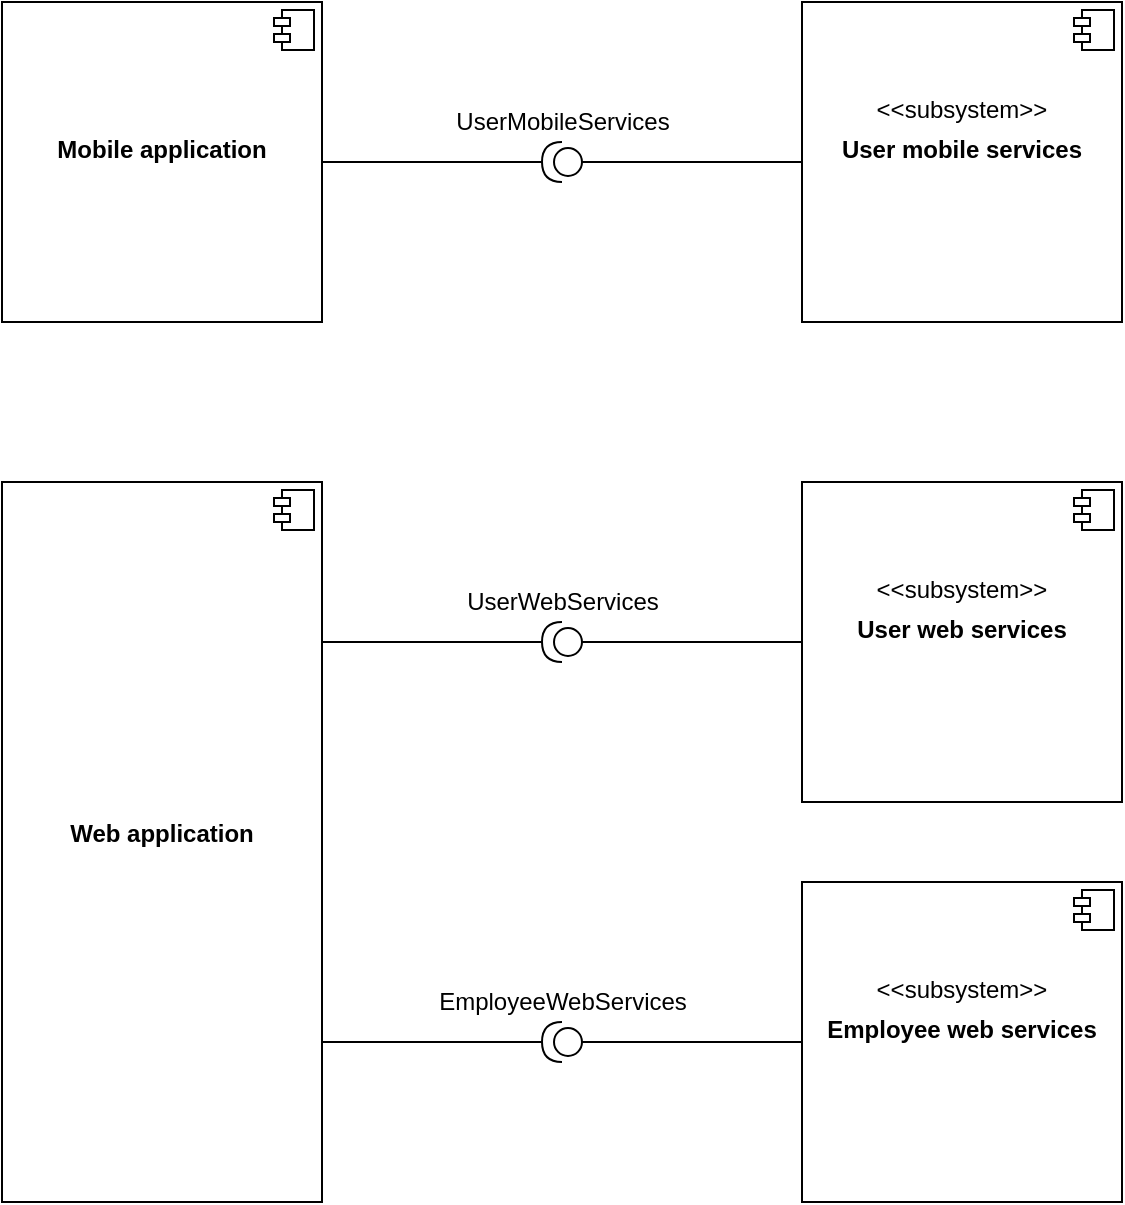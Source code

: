 <mxfile version="12.3.0" type="device" pages="1"><diagram id="MYOpYU2JWOYIby6Hr1v2" name="Page-1"><mxGraphModel dx="1038" dy="548" grid="1" gridSize="10" guides="1" tooltips="1" connect="1" arrows="1" fold="1" page="1" pageScale="1" pageWidth="827" pageHeight="1169" math="0" shadow="0"><root><mxCell id="0"/><mxCell id="1" parent="0"/><mxCell id="pxXzJiJq0pUGANPp5-wS-3" value="&lt;p style=&quot;margin: 6px 0px 0px&quot;&gt;&lt;b&gt;&lt;br&gt;&lt;/b&gt;&lt;/p&gt;&lt;p style=&quot;margin: 6px 0px 0px&quot;&gt;&lt;b&gt;&lt;br&gt;&lt;/b&gt;&lt;/p&gt;&lt;p style=&quot;margin: 6px 0px 0px&quot;&gt;&lt;b&gt;&lt;br&gt;&lt;/b&gt;&lt;/p&gt;&lt;p style=&quot;margin: 6px 0px 0px&quot;&gt;&lt;b&gt;Mobile application&lt;/b&gt;&lt;/p&gt;" style="align=center;overflow=fill;html=1;" vertex="1" parent="1"><mxGeometry x="80" y="160" width="160" height="160" as="geometry"/></mxCell><mxCell id="pxXzJiJq0pUGANPp5-wS-4" value="" style="shape=component;jettyWidth=8;jettyHeight=4;" vertex="1" parent="pxXzJiJq0pUGANPp5-wS-3"><mxGeometry x="1" width="20" height="20" relative="1" as="geometry"><mxPoint x="-24" y="4" as="offset"/></mxGeometry></mxCell><mxCell id="pxXzJiJq0pUGANPp5-wS-5" value="&lt;p style=&quot;margin: 6px 0px 0px&quot;&gt;&lt;b&gt;&lt;br&gt;&lt;/b&gt;&lt;/p&gt;&lt;p style=&quot;margin: 6px 0px 0px&quot;&gt;&lt;b&gt;&lt;br&gt;&lt;/b&gt;&lt;/p&gt;&lt;p style=&quot;margin: 6px 0px 0px&quot;&gt;&amp;lt;&amp;lt;subsystem&amp;gt;&amp;gt;&lt;/p&gt;&lt;p style=&quot;margin: 6px 0px 0px&quot;&gt;&lt;b&gt;User mobile services&lt;/b&gt;&lt;/p&gt;" style="align=center;overflow=fill;html=1;" vertex="1" parent="1"><mxGeometry x="480" y="160" width="160" height="160" as="geometry"/></mxCell><mxCell id="pxXzJiJq0pUGANPp5-wS-6" value="" style="shape=component;jettyWidth=8;jettyHeight=4;" vertex="1" parent="pxXzJiJq0pUGANPp5-wS-5"><mxGeometry x="1" width="20" height="20" relative="1" as="geometry"><mxPoint x="-24" y="4" as="offset"/></mxGeometry></mxCell><mxCell id="pxXzJiJq0pUGANPp5-wS-8" value="" style="shape=providedRequiredInterface;html=1;verticalLabelPosition=bottom;direction=west;" vertex="1" parent="1"><mxGeometry x="350" y="230" width="20" height="20" as="geometry"/></mxCell><mxCell id="pxXzJiJq0pUGANPp5-wS-9" value="" style="line;strokeWidth=1;fillColor=none;align=left;verticalAlign=middle;spacingTop=-1;spacingLeft=3;spacingRight=3;rotatable=0;labelPosition=right;points=[];portConstraint=eastwest;" vertex="1" parent="1"><mxGeometry x="240" y="236" width="110" height="8" as="geometry"/></mxCell><mxCell id="pxXzJiJq0pUGANPp5-wS-10" value="" style="line;strokeWidth=1;fillColor=none;align=left;verticalAlign=middle;spacingTop=-1;spacingLeft=3;spacingRight=3;rotatable=0;labelPosition=right;points=[];portConstraint=eastwest;" vertex="1" parent="1"><mxGeometry x="370" y="236" width="110" height="8" as="geometry"/></mxCell><mxCell id="pxXzJiJq0pUGANPp5-wS-11" value="&lt;p style=&quot;margin: 6px 0px 0px&quot;&gt;&lt;b&gt;&lt;br&gt;&lt;/b&gt;&lt;/p&gt;&lt;p style=&quot;margin: 6px 0px 0px&quot;&gt;&lt;b&gt;&lt;br&gt;&lt;/b&gt;&lt;/p&gt;&lt;p style=&quot;margin: 6px 0px 0px&quot;&gt;&lt;b&gt;&lt;br&gt;&lt;/b&gt;&lt;/p&gt;&lt;p style=&quot;margin: 6px 0px 0px&quot;&gt;&lt;b&gt;&lt;br&gt;&lt;/b&gt;&lt;/p&gt;&lt;p style=&quot;margin: 6px 0px 0px&quot;&gt;&lt;b&gt;&lt;br&gt;&lt;/b&gt;&lt;/p&gt;&lt;p style=&quot;margin: 6px 0px 0px&quot;&gt;&lt;b&gt;&lt;br&gt;&lt;/b&gt;&lt;/p&gt;&lt;p style=&quot;margin: 6px 0px 0px&quot;&gt;&lt;b&gt;&lt;br&gt;&lt;/b&gt;&lt;/p&gt;&lt;p style=&quot;margin: 6px 0px 0px&quot;&gt;&lt;b&gt;&lt;br&gt;&lt;/b&gt;&lt;/p&gt;&lt;p style=&quot;margin: 6px 0px 0px&quot;&gt;&lt;b&gt;Web application&lt;/b&gt;&lt;/p&gt;" style="align=center;overflow=fill;html=1;" vertex="1" parent="1"><mxGeometry x="80" y="400" width="160" height="360" as="geometry"/></mxCell><mxCell id="pxXzJiJq0pUGANPp5-wS-12" value="" style="shape=component;jettyWidth=8;jettyHeight=4;" vertex="1" parent="pxXzJiJq0pUGANPp5-wS-11"><mxGeometry x="1" width="20" height="20" relative="1" as="geometry"><mxPoint x="-24" y="4" as="offset"/></mxGeometry></mxCell><mxCell id="pxXzJiJq0pUGANPp5-wS-13" value="&lt;p style=&quot;margin: 6px 0px 0px&quot;&gt;&lt;b&gt;&lt;br&gt;&lt;/b&gt;&lt;/p&gt;&lt;p style=&quot;margin: 6px 0px 0px&quot;&gt;&lt;b&gt;&lt;br&gt;&lt;/b&gt;&lt;/p&gt;&lt;p style=&quot;margin: 6px 0px 0px&quot;&gt;&amp;lt;&amp;lt;subsystem&amp;gt;&amp;gt;&lt;/p&gt;&lt;p style=&quot;margin: 6px 0px 0px&quot;&gt;&lt;b&gt;User web services&lt;/b&gt;&lt;/p&gt;" style="align=center;overflow=fill;html=1;" vertex="1" parent="1"><mxGeometry x="480" y="400" width="160" height="160" as="geometry"/></mxCell><mxCell id="pxXzJiJq0pUGANPp5-wS-14" value="" style="shape=component;jettyWidth=8;jettyHeight=4;" vertex="1" parent="pxXzJiJq0pUGANPp5-wS-13"><mxGeometry x="1" width="20" height="20" relative="1" as="geometry"><mxPoint x="-24" y="4" as="offset"/></mxGeometry></mxCell><mxCell id="pxXzJiJq0pUGANPp5-wS-15" value="&lt;p style=&quot;margin: 6px 0px 0px&quot;&gt;&lt;b&gt;&lt;br&gt;&lt;/b&gt;&lt;/p&gt;&lt;p style=&quot;margin: 6px 0px 0px&quot;&gt;&lt;b&gt;&lt;br&gt;&lt;/b&gt;&lt;/p&gt;&lt;p style=&quot;margin: 6px 0px 0px&quot;&gt;&amp;lt;&amp;lt;subsystem&amp;gt;&amp;gt;&lt;/p&gt;&lt;p style=&quot;margin: 6px 0px 0px&quot;&gt;&lt;b&gt;Employee web services&lt;/b&gt;&lt;/p&gt;" style="align=center;overflow=fill;html=1;" vertex="1" parent="1"><mxGeometry x="480" y="600" width="160" height="160" as="geometry"/></mxCell><mxCell id="pxXzJiJq0pUGANPp5-wS-16" value="" style="shape=component;jettyWidth=8;jettyHeight=4;" vertex="1" parent="pxXzJiJq0pUGANPp5-wS-15"><mxGeometry x="1" width="20" height="20" relative="1" as="geometry"><mxPoint x="-24" y="4" as="offset"/></mxGeometry></mxCell><mxCell id="pxXzJiJq0pUGANPp5-wS-17" value="UserMobileServices" style="text;html=1;align=center;verticalAlign=middle;resizable=0;points=[];;autosize=1;" vertex="1" parent="1"><mxGeometry x="300" y="210" width="120" height="20" as="geometry"/></mxCell><mxCell id="pxXzJiJq0pUGANPp5-wS-18" value="" style="shape=providedRequiredInterface;html=1;verticalLabelPosition=bottom;direction=west;" vertex="1" parent="1"><mxGeometry x="350" y="470" width="20" height="20" as="geometry"/></mxCell><mxCell id="pxXzJiJq0pUGANPp5-wS-19" value="" style="shape=providedRequiredInterface;html=1;verticalLabelPosition=bottom;direction=west;" vertex="1" parent="1"><mxGeometry x="350" y="670" width="20" height="20" as="geometry"/></mxCell><mxCell id="pxXzJiJq0pUGANPp5-wS-20" value="" style="line;strokeWidth=1;fillColor=none;align=left;verticalAlign=middle;spacingTop=-1;spacingLeft=3;spacingRight=3;rotatable=0;labelPosition=right;points=[];portConstraint=eastwest;" vertex="1" parent="1"><mxGeometry x="240" y="476" width="110" height="8" as="geometry"/></mxCell><mxCell id="pxXzJiJq0pUGANPp5-wS-23" value="" style="line;strokeWidth=1;fillColor=none;align=left;verticalAlign=middle;spacingTop=-1;spacingLeft=3;spacingRight=3;rotatable=0;labelPosition=right;points=[];portConstraint=eastwest;" vertex="1" parent="1"><mxGeometry x="370" y="476" width="110" height="8" as="geometry"/></mxCell><mxCell id="pxXzJiJq0pUGANPp5-wS-24" value="" style="line;strokeWidth=1;fillColor=none;align=left;verticalAlign=middle;spacingTop=-1;spacingLeft=3;spacingRight=3;rotatable=0;labelPosition=right;points=[];portConstraint=eastwest;" vertex="1" parent="1"><mxGeometry x="240" y="676" width="110" height="8" as="geometry"/></mxCell><mxCell id="pxXzJiJq0pUGANPp5-wS-25" value="" style="line;strokeWidth=1;fillColor=none;align=left;verticalAlign=middle;spacingTop=-1;spacingLeft=3;spacingRight=3;rotatable=0;labelPosition=right;points=[];portConstraint=eastwest;" vertex="1" parent="1"><mxGeometry x="370" y="676" width="110" height="8" as="geometry"/></mxCell><mxCell id="pxXzJiJq0pUGANPp5-wS-27" value="UserWebServices&lt;br&gt;" style="text;html=1;align=center;verticalAlign=middle;resizable=0;points=[];;autosize=1;" vertex="1" parent="1"><mxGeometry x="305" y="450" width="110" height="20" as="geometry"/></mxCell><mxCell id="pxXzJiJq0pUGANPp5-wS-28" value="EmployeeWebServices" style="text;html=1;align=center;verticalAlign=middle;resizable=0;points=[];;autosize=1;" vertex="1" parent="1"><mxGeometry x="290" y="650" width="140" height="20" as="geometry"/></mxCell></root></mxGraphModel></diagram></mxfile>